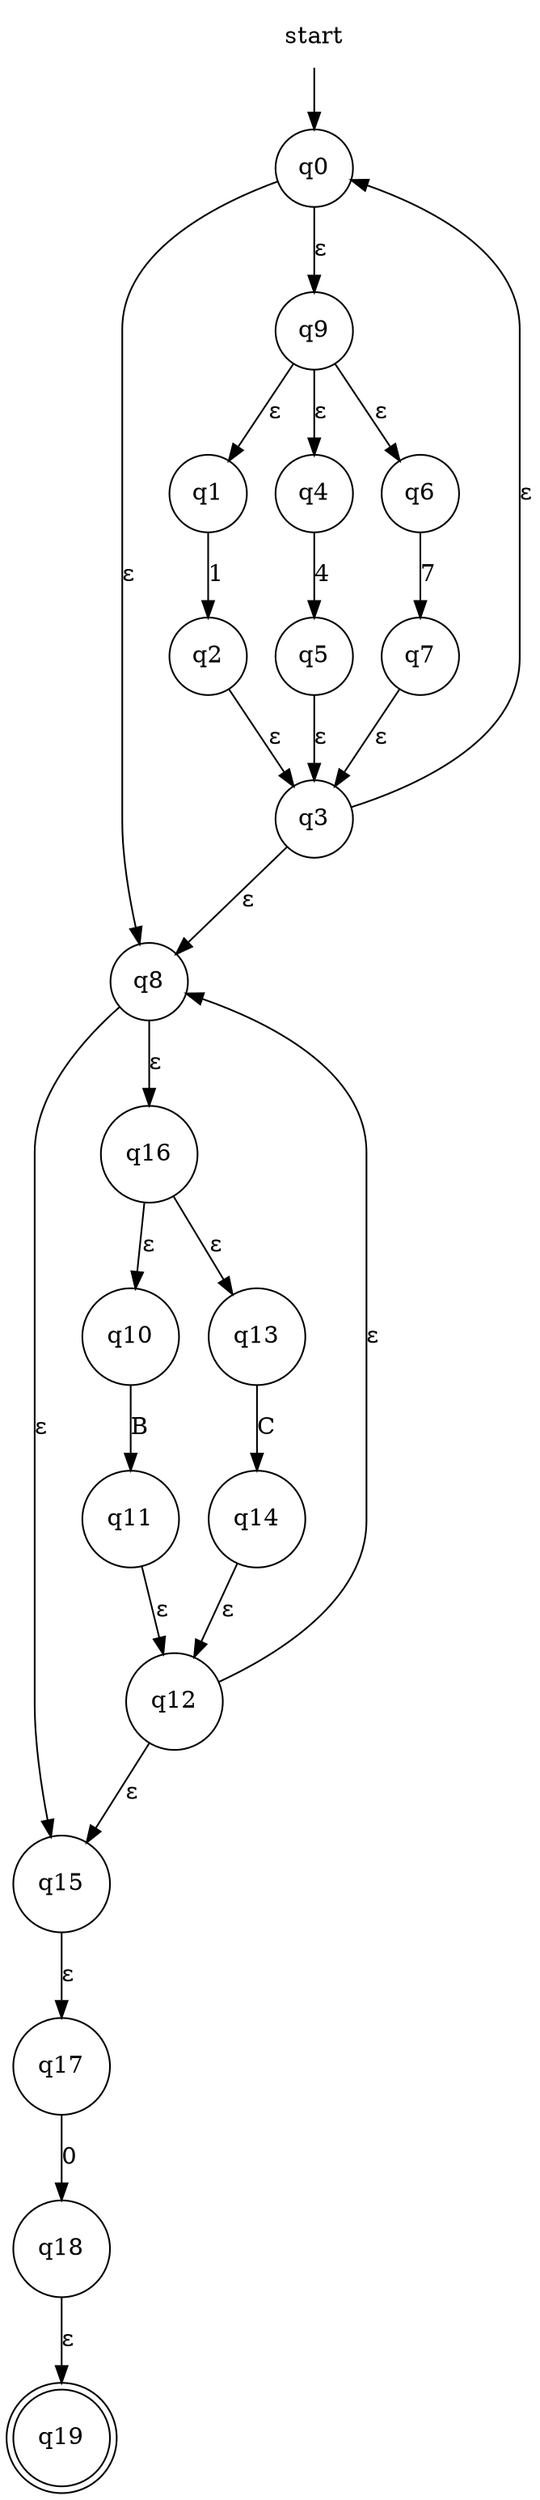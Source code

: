 digraph automaton {
    node [shape=none]; start;
    node [shape=doublecircle]; "q19";
    node [shape=circle];
    start -> "q0";
    "q0" -> "q8" [label="&epsilon;"];
    "q0" -> "q9" [label="&epsilon;"];
    "q1" -> "q2" [label="1"];
    "q2" -> "q3" [label="&epsilon;"];
    "q3" -> "q0" [label="&epsilon;"];
    "q3" -> "q8" [label="&epsilon;"];
    "q4" -> "q5" [label="4"];
    "q5" -> "q3" [label="&epsilon;"];
    "q6" -> "q7" [label="7"];
    "q7" -> "q3" [label="&epsilon;"];
    "q8" -> "q15" [label="&epsilon;"];
    "q8" -> "q16" [label="&epsilon;"];
    "q9" -> "q1" [label="&epsilon;"];
    "q9" -> "q4" [label="&epsilon;"];
    "q9" -> "q6" [label="&epsilon;"];
    "q10" -> "q11" [label="B"];
    "q11" -> "q12" [label="&epsilon;"];
    "q12" -> "q8" [label="&epsilon;"];
    "q12" -> "q15" [label="&epsilon;"];
    "q13" -> "q14" [label="C"];
    "q14" -> "q12" [label="&epsilon;"];
    "q15" -> "q17" [label="&epsilon;"];
    "q16" -> "q10" [label="&epsilon;"];
    "q16" -> "q13" [label="&epsilon;"];
    "q17" -> "q18" [label="0"];
    "q18" -> "q19" [label="&epsilon;"];
}
